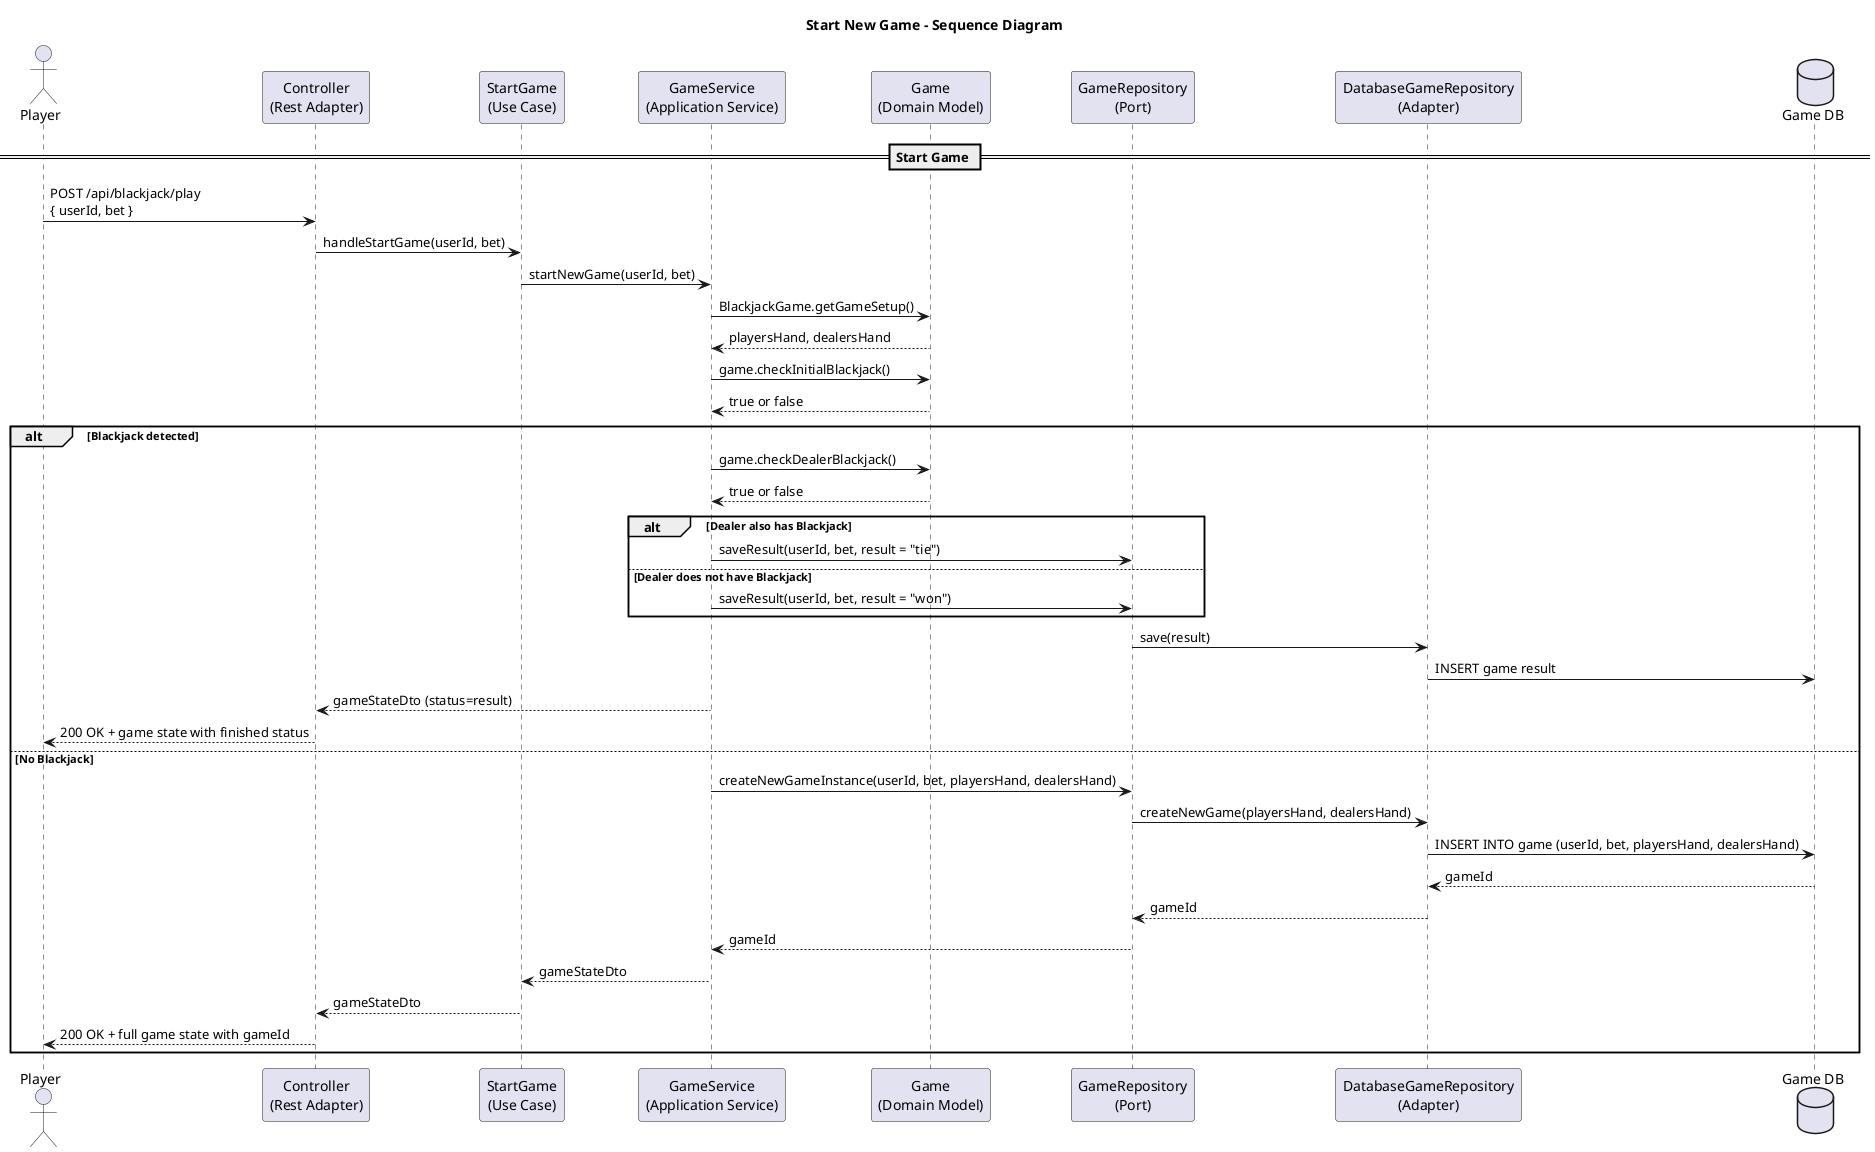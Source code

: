 @startuml
title Start New Game – Sequence Diagram

actor Player

participant "Controller\n(Rest Adapter)" as Controller
participant "StartGame\n(Use Case)" as UseCase
participant "GameService\n(Application Service)" as Service
participant "Game\n(Domain Model)" as Domain
participant "GameRepository\n(Port)" as RepoPort
participant "DatabaseGameRepository\n(Adapter)" as RepoAdapter
database "Game DB" as DB

== Start Game ==

Player -> Controller : POST /api/blackjack/play\n{ userId, bet }

Controller -> UseCase : handleStartGame(userId, bet)
UseCase -> Service : startNewGame(userId, bet)

Service -> Domain : BlackjackGame.getGameSetup()
Domain --> Service : playersHand, dealersHand

Service -> Domain : game.checkInitialBlackjack()
Domain --> Service : true or false

alt Blackjack detected
    Service -> Domain : game.checkDealerBlackjack()
    Domain --> Service : true or false

    alt Dealer also has Blackjack
        Service -> RepoPort : saveResult(userId, bet, result = "tie")
    else Dealer does not have Blackjack
        Service -> RepoPort : saveResult(userId, bet, result = "won")
    end
    RepoPort -> RepoAdapter : save(result)
    RepoAdapter -> DB : INSERT game result
    Service --> Controller : gameStateDto (status=result)
    Controller --> Player : 200 OK + game state with finished status

else No Blackjack
Service -> RepoPort : createNewGameInstance(userId, bet, playersHand, dealersHand)
RepoPort -> RepoAdapter : createNewGame(playersHand, dealersHand)
RepoAdapter -> DB : INSERT INTO game (userId, bet, playersHand, dealersHand)
DB --> RepoAdapter : gameId
RepoAdapter --> RepoPort : gameId
RepoPort --> Service : gameId

Service --> UseCase : gameStateDto
UseCase --> Controller : gameStateDto
Controller --> Player : 200 OK + full game state with gameId
end
@enduml
